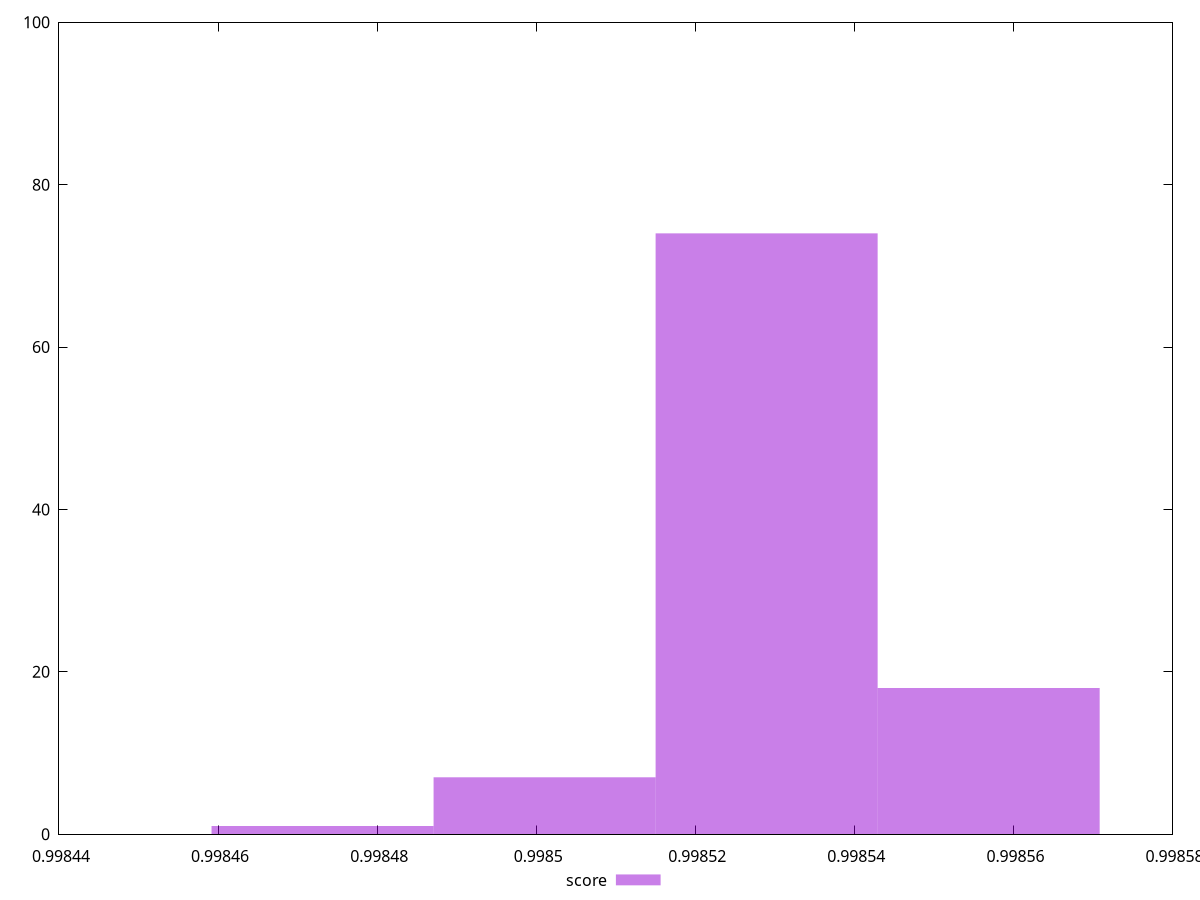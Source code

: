 reset
set terminal svg size 640, 490 enhanced background rgb 'white'
set output "reprap/speed-index/samples/pages+cached+noexternal+nofonts+nosvg+noimg+nocss/score/histogram.svg"

$score <<EOF
0.9985289687320421 74
0.9985010526882966 7
0.9985568847757875 18
0.9984731366445511 1
EOF

set key outside below
set boxwidth 0.000027916043745479104
set yrange [0:100]
set style fill transparent solid 0.5 noborder

plot \
  $score title "score" with boxes, \


reset